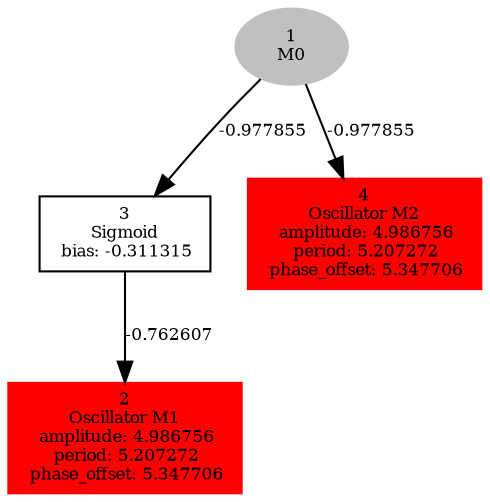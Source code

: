  digraph g{ forcelabels=true;
1[label=<1<BR/>M0>,color="grey",style=filled,fontsize=8];
2 [label=<2<BR />Oscillator M1<BR /> amplitude: 4.986756<BR /> period: 5.207272<BR /> phase_offset: 5.347706>, shape=box,color=red,style=filled,fontsize=8];
3[label=<3<BR/>Sigmoid<BR/> bias: -0.311315>,shape=box,fontsize=8];
4 [label=<4<BR />Oscillator M2<BR /> amplitude: 4.986756<BR /> period: 5.207272<BR /> phase_offset: 5.347706>, shape=box,color=red,style=filled,fontsize=8];
1 -> 3[label="-0.977855 ",fontsize="8"];
1 -> 4[label="-0.977855 ",fontsize="8"];
3 -> 2[label="-0.762607 ",fontsize="8"];
 }

